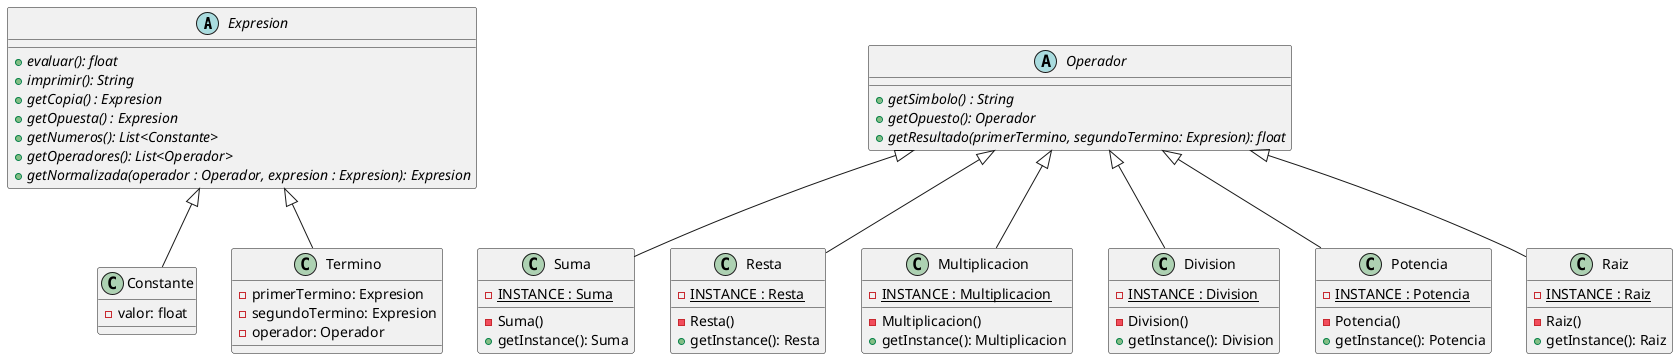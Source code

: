 @startuml T1E1

' Used design pattern: Composite.
abstract class Expresion {
	+ {abstract} evaluar(): float
	+ {abstract} imprimir(): String
	+ {abstract} getCopia() : Expresion
	+ {abstract} getOpuesta() : Expresion
    + {abstract} getNumeros(): List<Constante>
	+ {abstract} getOperadores(): List<Operador>
	+ {abstract} getNormalizada(operador : Operador, expresion : Expresion): Expresion
}

' A continuación, los componentes concretos del Composite.

Expresion <|-- Constante
class Constante {
	- valor: float
}

' Used design pattern: Template Method.
' Ya que el método "evaluar()" invoca al método abstracto "getResultado()" de"Operador".
Expresion <|-- Termino
class Termino {
	- primerTermino: Expresion
	- segundoTermino: Expresion
	- operador: Operador
}

' --------------------------------------------------------------------

' Used design pattern: Strategy.
abstract class Operador {
    + {abstract} getSimbolo() : String
    + {abstract} getOpuesto(): Operador
    + {abstract} getResultado(primerTermino, segundoTermino: Expresion): float
}
' La implementación de "getResultado()" concreta el Strategy.

' Used design pattern: Singleton y Factory Method.   
Operador <|-- Suma
class Suma {
    - {static} INSTANCE : Suma
    - Suma()
    + getInstance(): Suma
}

' Used design pattern: Singleton y Factory Method.   
Operador <|-- Resta
class Resta {
    - {static} INSTANCE : Resta
    - Resta()
    + getInstance(): Resta
}

' Used design pattern: Singleton y Factory Method.   
Operador <|-- Multiplicacion
class Multiplicacion {
	- {static} INSTANCE : Multiplicacion
    - Multiplicacion()
    + getInstance(): Multiplicacion
}

' Used design pattern: Singleton y Factory Method.   
Operador <|-- Division
class Division {
    - {static} INSTANCE : Division
    - Division()
    + getInstance(): Division
}

' Used design pattern: Singleton y Factory Method.   
Operador <|-- Potencia
class Potencia {
    - {static} INSTANCE : Potencia
    - Potencia()
    + getInstance(): Potencia
}

' Used design pattern: Singleton y Factory Method.   
Operador <|-- Raiz
class Raiz {
    - {static} INSTANCE : Raiz
    - Raiz()
    + getInstance(): Raiz
}

@enduml
